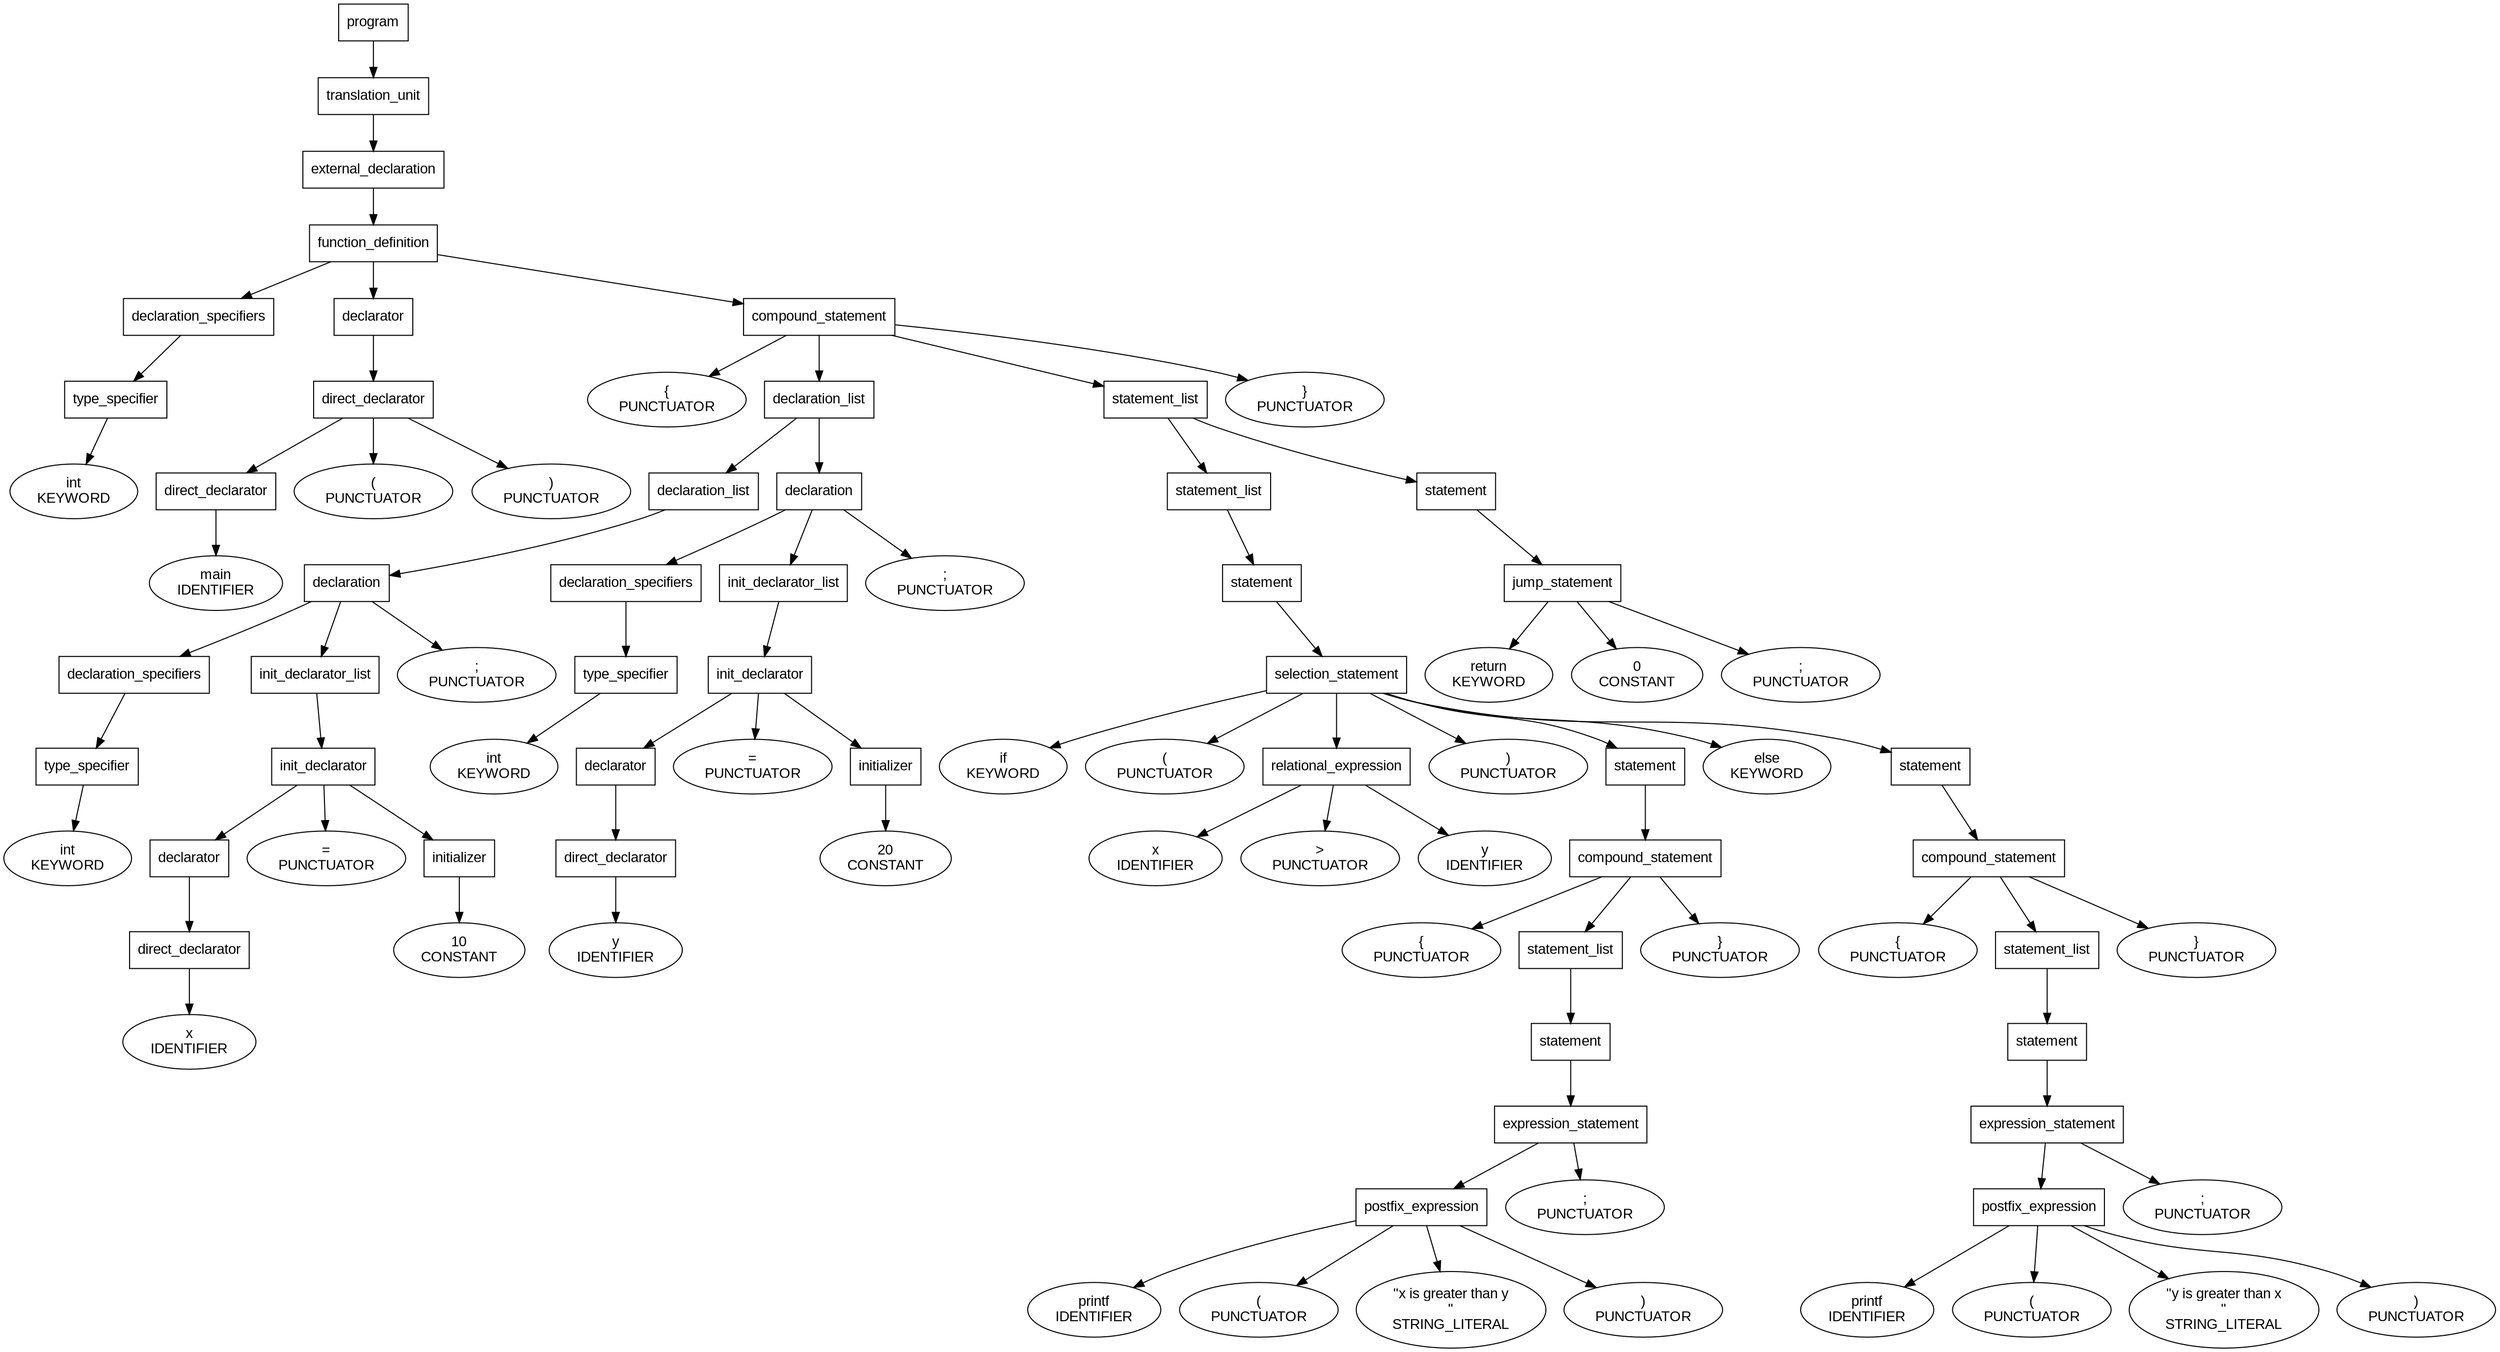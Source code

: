 digraph AST {
    node [fontname="Arial"];
    edge [fontname="Arial"];
    rankdir=TB;
    node0 [label="program", shape=box];
    node1 [label="translation_unit", shape=box];
    node2 [label="external_declaration", shape=box];
    node3 [label="function_definition", shape=box];
    node4 [label="declaration_specifiers", shape=box];
    node5 [label="type_specifier", shape=box];
    node6 [label="int\nKEYWORD", shape=ellipse];
    node5 -> node6;
    node4 -> node5;
    node3 -> node4;
    node7 [label="declarator", shape=box];
    node8 [label="direct_declarator", shape=box];
    node9 [label="direct_declarator", shape=box];
    node10 [label="main\nIDENTIFIER", shape=ellipse];
    node9 -> node10;
    node8 -> node9;
    node11 [label="(\nPUNCTUATOR", shape=ellipse];
    node8 -> node11;
    node12 [label=")\nPUNCTUATOR", shape=ellipse];
    node8 -> node12;
    node7 -> node8;
    node3 -> node7;
    node13 [label="compound_statement", shape=box];
    node14 [label="{\nPUNCTUATOR", shape=ellipse];
    node13 -> node14;
    node15 [label="declaration_list", shape=box];
    node16 [label="declaration_list", shape=box];
    node17 [label="declaration", shape=box];
    node18 [label="declaration_specifiers", shape=box];
    node19 [label="type_specifier", shape=box];
    node20 [label="int\nKEYWORD", shape=ellipse];
    node19 -> node20;
    node18 -> node19;
    node17 -> node18;
    node21 [label="init_declarator_list", shape=box];
    node22 [label="init_declarator", shape=box];
    node23 [label="declarator", shape=box];
    node24 [label="direct_declarator", shape=box];
    node25 [label="x\nIDENTIFIER", shape=ellipse];
    node24 -> node25;
    node23 -> node24;
    node22 -> node23;
    node26 [label="=\nPUNCTUATOR", shape=ellipse];
    node22 -> node26;
    node27 [label="initializer", shape=box];
    node28 [label="10\nCONSTANT", shape=ellipse];
    node27 -> node28;
    node22 -> node27;
    node21 -> node22;
    node17 -> node21;
    node29 [label=";\nPUNCTUATOR", shape=ellipse];
    node17 -> node29;
    node16 -> node17;
    node15 -> node16;
    node30 [label="declaration", shape=box];
    node31 [label="declaration_specifiers", shape=box];
    node32 [label="type_specifier", shape=box];
    node33 [label="int\nKEYWORD", shape=ellipse];
    node32 -> node33;
    node31 -> node32;
    node30 -> node31;
    node34 [label="init_declarator_list", shape=box];
    node35 [label="init_declarator", shape=box];
    node36 [label="declarator", shape=box];
    node37 [label="direct_declarator", shape=box];
    node38 [label="y\nIDENTIFIER", shape=ellipse];
    node37 -> node38;
    node36 -> node37;
    node35 -> node36;
    node39 [label="=\nPUNCTUATOR", shape=ellipse];
    node35 -> node39;
    node40 [label="initializer", shape=box];
    node41 [label="20\nCONSTANT", shape=ellipse];
    node40 -> node41;
    node35 -> node40;
    node34 -> node35;
    node30 -> node34;
    node42 [label=";\nPUNCTUATOR", shape=ellipse];
    node30 -> node42;
    node15 -> node30;
    node13 -> node15;
    node43 [label="statement_list", shape=box];
    node44 [label="statement_list", shape=box];
    node45 [label="statement", shape=box];
    node46 [label="selection_statement", shape=box];
    node47 [label="if\nKEYWORD", shape=ellipse];
    node46 -> node47;
    node48 [label="(\nPUNCTUATOR", shape=ellipse];
    node46 -> node48;
    node49 [label="relational_expression", shape=box];
    node50 [label="x\nIDENTIFIER", shape=ellipse];
    node49 -> node50;
    node51 [label=">\nPUNCTUATOR", shape=ellipse];
    node49 -> node51;
    node52 [label="y\nIDENTIFIER", shape=ellipse];
    node49 -> node52;
    node46 -> node49;
    node53 [label=")\nPUNCTUATOR", shape=ellipse];
    node46 -> node53;
    node54 [label="statement", shape=box];
    node55 [label="compound_statement", shape=box];
    node56 [label="{\nPUNCTUATOR", shape=ellipse];
    node55 -> node56;
    node57 [label="statement_list", shape=box];
    node58 [label="statement", shape=box];
    node59 [label="expression_statement", shape=box];
    node60 [label="postfix_expression", shape=box];
    node61 [label="printf\nIDENTIFIER", shape=ellipse];
    node60 -> node61;
    node62 [label="(\nPUNCTUATOR", shape=ellipse];
    node60 -> node62;
    node63 [label="\"x is greater than y\n\"\nSTRING_LITERAL", shape=ellipse];
    node60 -> node63;
    node64 [label=")\nPUNCTUATOR", shape=ellipse];
    node60 -> node64;
    node59 -> node60;
    node65 [label=";\nPUNCTUATOR", shape=ellipse];
    node59 -> node65;
    node58 -> node59;
    node57 -> node58;
    node55 -> node57;
    node66 [label="}\nPUNCTUATOR", shape=ellipse];
    node55 -> node66;
    node54 -> node55;
    node46 -> node54;
    node67 [label="else\nKEYWORD", shape=ellipse];
    node46 -> node67;
    node68 [label="statement", shape=box];
    node69 [label="compound_statement", shape=box];
    node70 [label="{\nPUNCTUATOR", shape=ellipse];
    node69 -> node70;
    node71 [label="statement_list", shape=box];
    node72 [label="statement", shape=box];
    node73 [label="expression_statement", shape=box];
    node74 [label="postfix_expression", shape=box];
    node75 [label="printf\nIDENTIFIER", shape=ellipse];
    node74 -> node75;
    node76 [label="(\nPUNCTUATOR", shape=ellipse];
    node74 -> node76;
    node77 [label="\"y is greater than x\n\"\nSTRING_LITERAL", shape=ellipse];
    node74 -> node77;
    node78 [label=")\nPUNCTUATOR", shape=ellipse];
    node74 -> node78;
    node73 -> node74;
    node79 [label=";\nPUNCTUATOR", shape=ellipse];
    node73 -> node79;
    node72 -> node73;
    node71 -> node72;
    node69 -> node71;
    node80 [label="}\nPUNCTUATOR", shape=ellipse];
    node69 -> node80;
    node68 -> node69;
    node46 -> node68;
    node45 -> node46;
    node44 -> node45;
    node43 -> node44;
    node81 [label="statement", shape=box];
    node82 [label="jump_statement", shape=box];
    node83 [label="return\nKEYWORD", shape=ellipse];
    node82 -> node83;
    node84 [label="0\nCONSTANT", shape=ellipse];
    node82 -> node84;
    node85 [label=";\nPUNCTUATOR", shape=ellipse];
    node82 -> node85;
    node81 -> node82;
    node43 -> node81;
    node13 -> node43;
    node86 [label="}\nPUNCTUATOR", shape=ellipse];
    node13 -> node86;
    node3 -> node13;
    node2 -> node3;
    node1 -> node2;
    node0 -> node1;
}
